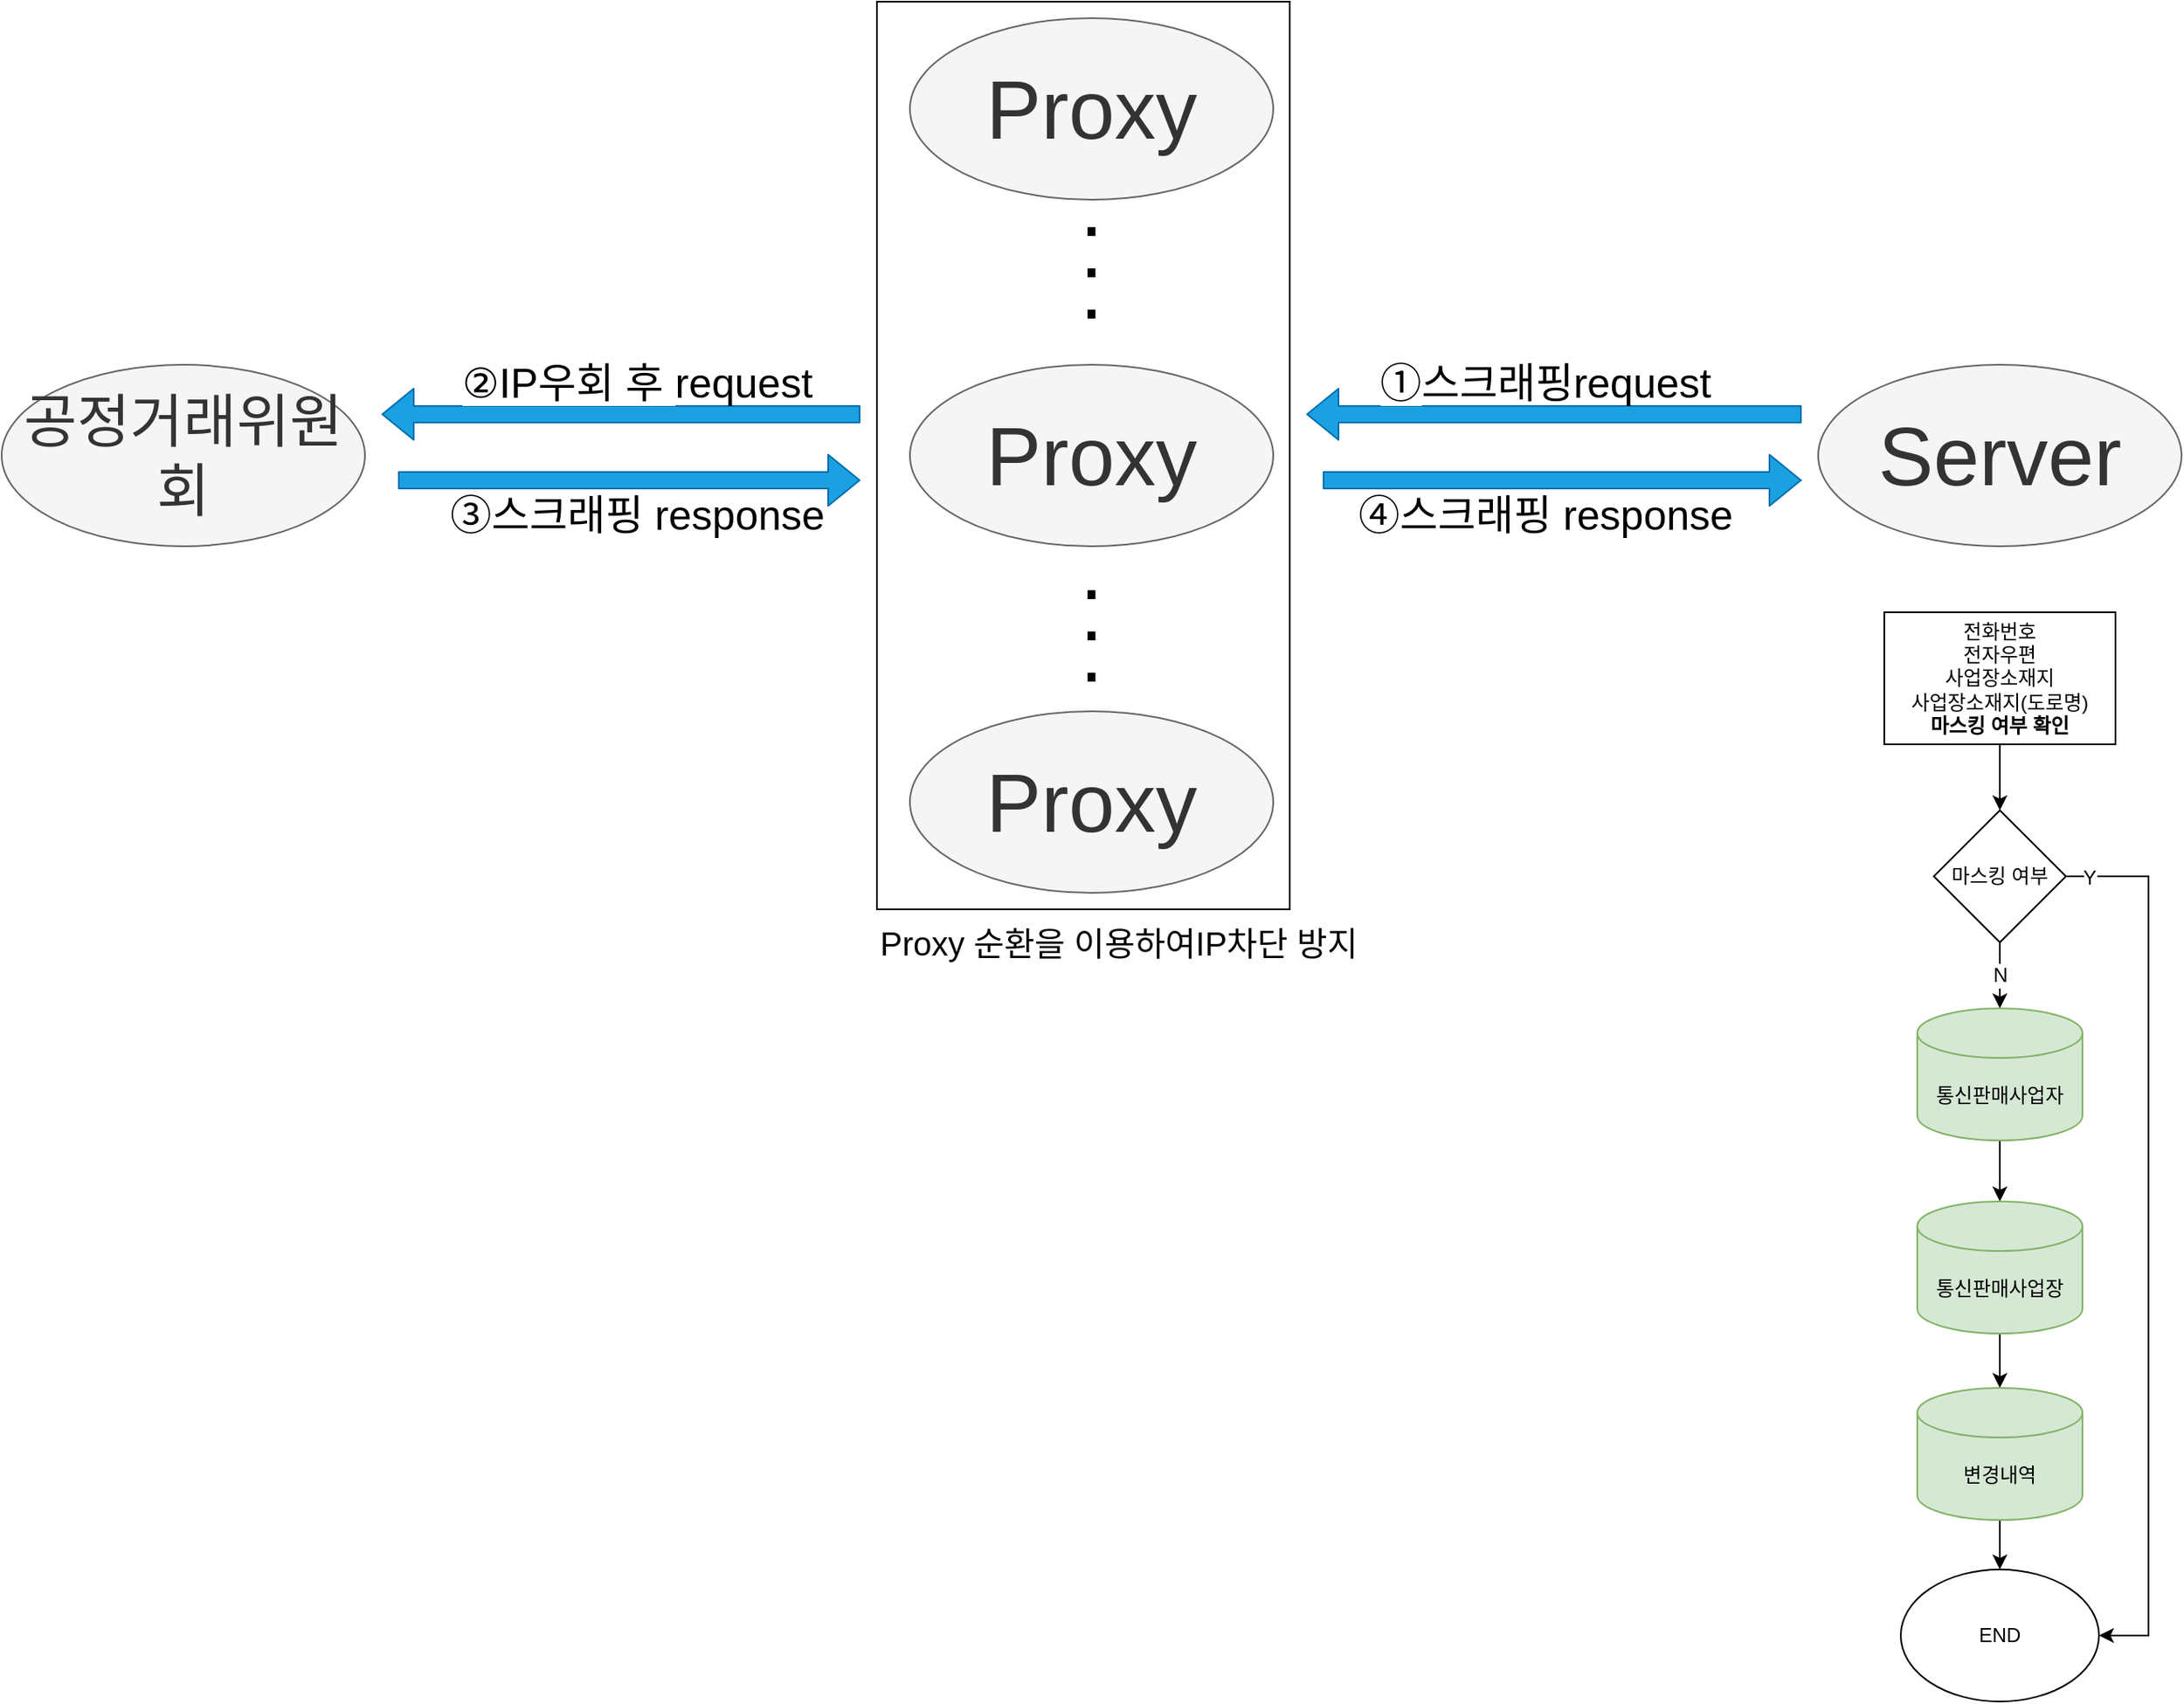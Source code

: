 <mxfile version="14.3.2" type="github">
  <diagram id="2DXmei2vmNoE15mc74iW" name="Page-1">
    <mxGraphModel dx="2703" dy="1611" grid="1" gridSize="10" guides="1" tooltips="1" connect="1" arrows="1" fold="1" page="1" pageScale="1" pageWidth="1654" pageHeight="1169" math="0" shadow="0">
      <root>
        <mxCell id="0" />
        <mxCell id="1" parent="0" />
        <mxCell id="YdAV8V6hrdrq-AZrDYcK-1" value="공정거래위원회" style="ellipse;whiteSpace=wrap;html=1;fontSize=35;fillColor=#f5f5f5;strokeColor=#666666;fontColor=#333333;" vertex="1" parent="1">
          <mxGeometry x="100" y="240" width="220" height="110" as="geometry" />
        </mxCell>
        <mxCell id="YdAV8V6hrdrq-AZrDYcK-2" value="Proxy" style="ellipse;whiteSpace=wrap;html=1;fontSize=50;fillColor=#f5f5f5;strokeColor=#666666;fontColor=#333333;" vertex="1" parent="1">
          <mxGeometry x="650" y="30" width="220" height="110" as="geometry" />
        </mxCell>
        <mxCell id="YdAV8V6hrdrq-AZrDYcK-3" value="Proxy" style="ellipse;whiteSpace=wrap;html=1;fontSize=50;fillColor=#f5f5f5;strokeColor=#666666;fontColor=#333333;" vertex="1" parent="1">
          <mxGeometry x="650" y="240" width="220" height="110" as="geometry" />
        </mxCell>
        <mxCell id="YdAV8V6hrdrq-AZrDYcK-4" value="Proxy" style="ellipse;whiteSpace=wrap;html=1;fontSize=50;fillColor=#f5f5f5;strokeColor=#666666;fontColor=#333333;" vertex="1" parent="1">
          <mxGeometry x="650" y="450" width="220" height="110" as="geometry" />
        </mxCell>
        <mxCell id="YdAV8V6hrdrq-AZrDYcK-5" value="Server" style="ellipse;whiteSpace=wrap;html=1;fontSize=50;fillColor=#f5f5f5;strokeColor=#666666;fontColor=#333333;" vertex="1" parent="1">
          <mxGeometry x="1200" y="240" width="220" height="110" as="geometry" />
        </mxCell>
        <mxCell id="YdAV8V6hrdrq-AZrDYcK-6" value="&lt;p style=&quot;line-height: 50%&quot;&gt;.&lt;br&gt;.&lt;br&gt;.&lt;br&gt;&lt;/p&gt;" style="text;html=1;strokeColor=none;fillColor=none;align=center;verticalAlign=middle;whiteSpace=wrap;rounded=0;fontSize=50;" vertex="1" parent="1">
          <mxGeometry x="740" y="380" width="40" height="20" as="geometry" />
        </mxCell>
        <mxCell id="YdAV8V6hrdrq-AZrDYcK-7" value="&lt;p style=&quot;line-height: 50%&quot;&gt;.&lt;br&gt;.&lt;br&gt;.&lt;br&gt;&lt;/p&gt;" style="text;html=1;strokeColor=none;fillColor=none;align=center;verticalAlign=middle;whiteSpace=wrap;rounded=0;fontSize=50;" vertex="1" parent="1">
          <mxGeometry x="740" y="160" width="40" height="20" as="geometry" />
        </mxCell>
        <mxCell id="YdAV8V6hrdrq-AZrDYcK-8" value="" style="shape=flexArrow;endArrow=classic;html=1;fontSize=50;fillColor=#1ba1e2;strokeColor=#006EAF;" edge="1" parent="1">
          <mxGeometry width="50" height="50" relative="1" as="geometry">
            <mxPoint x="1190" y="270" as="sourcePoint" />
            <mxPoint x="890" y="270" as="targetPoint" />
          </mxGeometry>
        </mxCell>
        <mxCell id="YdAV8V6hrdrq-AZrDYcK-9" value="" style="shape=flexArrow;endArrow=classic;html=1;fontSize=50;fillColor=#1ba1e2;strokeColor=#006EAF;" edge="1" parent="1">
          <mxGeometry width="50" height="50" relative="1" as="geometry">
            <mxPoint x="620" y="270" as="sourcePoint" />
            <mxPoint x="330" y="270" as="targetPoint" />
          </mxGeometry>
        </mxCell>
        <mxCell id="YdAV8V6hrdrq-AZrDYcK-10" value="" style="shape=flexArrow;endArrow=classic;html=1;fontSize=50;fillColor=#1ba1e2;strokeColor=#006EAF;" edge="1" parent="1">
          <mxGeometry width="50" height="50" relative="1" as="geometry">
            <mxPoint x="900" y="310" as="sourcePoint" />
            <mxPoint x="1190" y="310" as="targetPoint" />
          </mxGeometry>
        </mxCell>
        <mxCell id="YdAV8V6hrdrq-AZrDYcK-11" value="" style="shape=flexArrow;endArrow=classic;html=1;fontSize=50;fillColor=#1ba1e2;strokeColor=#006EAF;" edge="1" parent="1">
          <mxGeometry width="50" height="50" relative="1" as="geometry">
            <mxPoint x="340" y="310" as="sourcePoint" />
            <mxPoint x="620" y="310" as="targetPoint" />
          </mxGeometry>
        </mxCell>
        <mxCell id="YdAV8V6hrdrq-AZrDYcK-12" value="&lt;span style=&quot;font-family: , sans-serif ; background-color: rgb(255 , 255 , 255)&quot;&gt;&lt;font style=&quot;font-size: 25px&quot;&gt;①&lt;/font&gt;&lt;/span&gt;스크래핑request" style="text;html=1;strokeColor=none;fillColor=none;align=center;verticalAlign=middle;whiteSpace=wrap;rounded=0;fontSize=25;" vertex="1" parent="1">
          <mxGeometry x="920" y="240" width="230" height="20" as="geometry" />
        </mxCell>
        <mxCell id="YdAV8V6hrdrq-AZrDYcK-13" value="&lt;span style=&quot;font-family: , sans-serif ; background-color: rgb(255 , 255 , 255)&quot;&gt;&lt;font style=&quot;font-size: 25px&quot;&gt;②IP우회 후&amp;nbsp;&lt;/font&gt;&lt;/span&gt;request" style="text;html=1;strokeColor=none;fillColor=none;align=center;verticalAlign=middle;whiteSpace=wrap;rounded=0;fontSize=25;" vertex="1" parent="1">
          <mxGeometry x="370" y="240" width="230" height="20" as="geometry" />
        </mxCell>
        <mxCell id="YdAV8V6hrdrq-AZrDYcK-15" value="&lt;span style=&quot;font-family: , sans-serif ; background-color: rgb(255 , 255 , 255)&quot;&gt;&lt;font style=&quot;font-size: 25px&quot;&gt;③&lt;/font&gt;&lt;/span&gt;&lt;span style=&quot;background-color: rgb(255 , 255 , 255)&quot;&gt;스크래핑 response&lt;/span&gt;" style="text;html=1;strokeColor=none;fillColor=none;align=center;verticalAlign=middle;whiteSpace=wrap;rounded=0;fontSize=25;" vertex="1" parent="1">
          <mxGeometry x="370" y="320" width="230" height="20" as="geometry" />
        </mxCell>
        <mxCell id="YdAV8V6hrdrq-AZrDYcK-16" value="&lt;span style=&quot;font-family: , sans-serif ; background-color: rgb(255 , 255 , 255)&quot;&gt;&lt;font style=&quot;font-size: 25px&quot;&gt;④&lt;/font&gt;&lt;/span&gt;&lt;span style=&quot;background-color: rgb(255 , 255 , 255)&quot;&gt;스크래핑 response&lt;/span&gt;" style="text;html=1;strokeColor=none;fillColor=none;align=center;verticalAlign=middle;whiteSpace=wrap;rounded=0;fontSize=25;" vertex="1" parent="1">
          <mxGeometry x="920" y="320" width="230" height="20" as="geometry" />
        </mxCell>
        <mxCell id="YdAV8V6hrdrq-AZrDYcK-17" value="" style="rounded=0;whiteSpace=wrap;html=1;fontSize=35;fillColor=none;" vertex="1" parent="1">
          <mxGeometry x="630" y="20" width="250" height="550" as="geometry" />
        </mxCell>
        <mxCell id="YdAV8V6hrdrq-AZrDYcK-18" value="Proxy 순환을 이용하여IP차단 방지" style="text;html=1;strokeColor=none;fillColor=none;align=left;verticalAlign=middle;whiteSpace=wrap;rounded=0;fontSize=20;" vertex="1" parent="1">
          <mxGeometry x="630" y="580" width="470" height="20" as="geometry" />
        </mxCell>
        <mxCell id="YdAV8V6hrdrq-AZrDYcK-21" value="" style="edgeStyle=orthogonalEdgeStyle;rounded=0;orthogonalLoop=1;jettySize=auto;html=1;fontSize=12;" edge="1" parent="1" source="YdAV8V6hrdrq-AZrDYcK-19" target="YdAV8V6hrdrq-AZrDYcK-20">
          <mxGeometry relative="1" as="geometry" />
        </mxCell>
        <mxCell id="YdAV8V6hrdrq-AZrDYcK-19" value="전화번호&lt;br style=&quot;font-size: 12px&quot;&gt;전자우편&lt;br style=&quot;font-size: 12px&quot;&gt;사업장소재지&lt;br style=&quot;font-size: 12px&quot;&gt;사업장소재지(도로명)&lt;br style=&quot;font-size: 12px&quot;&gt;&lt;b&gt;마스킹 여부 확인&lt;/b&gt;" style="rounded=0;whiteSpace=wrap;html=1;fontSize=12;align=center;" vertex="1" parent="1">
          <mxGeometry x="1240" y="390" width="140" height="80" as="geometry" />
        </mxCell>
        <mxCell id="YdAV8V6hrdrq-AZrDYcK-23" value="N" style="edgeStyle=orthogonalEdgeStyle;rounded=0;orthogonalLoop=1;jettySize=auto;html=1;fontSize=12;" edge="1" parent="1" source="YdAV8V6hrdrq-AZrDYcK-20" target="YdAV8V6hrdrq-AZrDYcK-22">
          <mxGeometry relative="1" as="geometry" />
        </mxCell>
        <mxCell id="YdAV8V6hrdrq-AZrDYcK-20" value="마스킹 여부" style="rhombus;whiteSpace=wrap;html=1;fillColor=#ffffff;fontSize=12;align=center;" vertex="1" parent="1">
          <mxGeometry x="1270" y="510" width="80" height="80" as="geometry" />
        </mxCell>
        <mxCell id="YdAV8V6hrdrq-AZrDYcK-26" value="" style="edgeStyle=orthogonalEdgeStyle;rounded=0;orthogonalLoop=1;jettySize=auto;html=1;fontSize=12;" edge="1" parent="1" source="YdAV8V6hrdrq-AZrDYcK-22" target="YdAV8V6hrdrq-AZrDYcK-25">
          <mxGeometry relative="1" as="geometry" />
        </mxCell>
        <mxCell id="YdAV8V6hrdrq-AZrDYcK-22" value="통신판매사업자" style="shape=cylinder3;whiteSpace=wrap;html=1;boundedLbl=1;backgroundOutline=1;size=15;fillColor=#d5e8d4;strokeColor=#82b366;" vertex="1" parent="1">
          <mxGeometry x="1260" y="630" width="100" height="80" as="geometry" />
        </mxCell>
        <mxCell id="YdAV8V6hrdrq-AZrDYcK-28" value="" style="edgeStyle=orthogonalEdgeStyle;rounded=0;orthogonalLoop=1;jettySize=auto;html=1;fontSize=12;" edge="1" parent="1" source="YdAV8V6hrdrq-AZrDYcK-25" target="YdAV8V6hrdrq-AZrDYcK-27">
          <mxGeometry relative="1" as="geometry" />
        </mxCell>
        <mxCell id="YdAV8V6hrdrq-AZrDYcK-25" value="통신판매사업장" style="shape=cylinder3;whiteSpace=wrap;html=1;boundedLbl=1;backgroundOutline=1;size=15;fillColor=#d5e8d4;strokeColor=#82b366;" vertex="1" parent="1">
          <mxGeometry x="1260" y="747" width="100" height="80" as="geometry" />
        </mxCell>
        <mxCell id="YdAV8V6hrdrq-AZrDYcK-30" value="" style="edgeStyle=orthogonalEdgeStyle;rounded=0;orthogonalLoop=1;jettySize=auto;html=1;fontSize=12;" edge="1" parent="1" source="YdAV8V6hrdrq-AZrDYcK-27" target="YdAV8V6hrdrq-AZrDYcK-29">
          <mxGeometry relative="1" as="geometry" />
        </mxCell>
        <mxCell id="YdAV8V6hrdrq-AZrDYcK-27" value="변경내역" style="shape=cylinder3;whiteSpace=wrap;html=1;boundedLbl=1;backgroundOutline=1;size=15;fillColor=#d5e8d4;strokeColor=#82b366;" vertex="1" parent="1">
          <mxGeometry x="1260" y="860" width="100" height="80" as="geometry" />
        </mxCell>
        <mxCell id="YdAV8V6hrdrq-AZrDYcK-29" value="END" style="ellipse;whiteSpace=wrap;html=1;fillColor=#ffffff;fontSize=12;align=center;" vertex="1" parent="1">
          <mxGeometry x="1250" y="970" width="120" height="80" as="geometry" />
        </mxCell>
        <mxCell id="YdAV8V6hrdrq-AZrDYcK-31" value="" style="endArrow=classic;html=1;fontSize=12;exitX=1;exitY=0.5;exitDx=0;exitDy=0;entryX=1;entryY=0.5;entryDx=0;entryDy=0;rounded=0;" edge="1" parent="1" source="YdAV8V6hrdrq-AZrDYcK-20" target="YdAV8V6hrdrq-AZrDYcK-29">
          <mxGeometry width="50" height="50" relative="1" as="geometry">
            <mxPoint x="1110" y="810" as="sourcePoint" />
            <mxPoint x="1160" y="760" as="targetPoint" />
            <Array as="points">
              <mxPoint x="1400" y="550" />
              <mxPoint x="1400" y="1010" />
            </Array>
          </mxGeometry>
        </mxCell>
        <mxCell id="YdAV8V6hrdrq-AZrDYcK-32" value="Y" style="edgeLabel;html=1;align=center;verticalAlign=middle;resizable=0;points=[];fontSize=12;" vertex="1" connectable="0" parent="YdAV8V6hrdrq-AZrDYcK-31">
          <mxGeometry x="-0.948" y="-1" relative="1" as="geometry">
            <mxPoint as="offset" />
          </mxGeometry>
        </mxCell>
      </root>
    </mxGraphModel>
  </diagram>
</mxfile>
